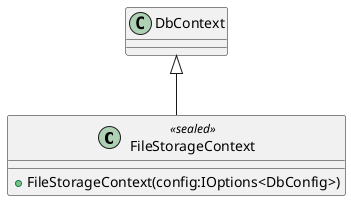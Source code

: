 @startuml
class FileStorageContext <<sealed>> {
    + FileStorageContext(config:IOptions<DbConfig>)
}
DbContext <|-- FileStorageContext
@enduml
